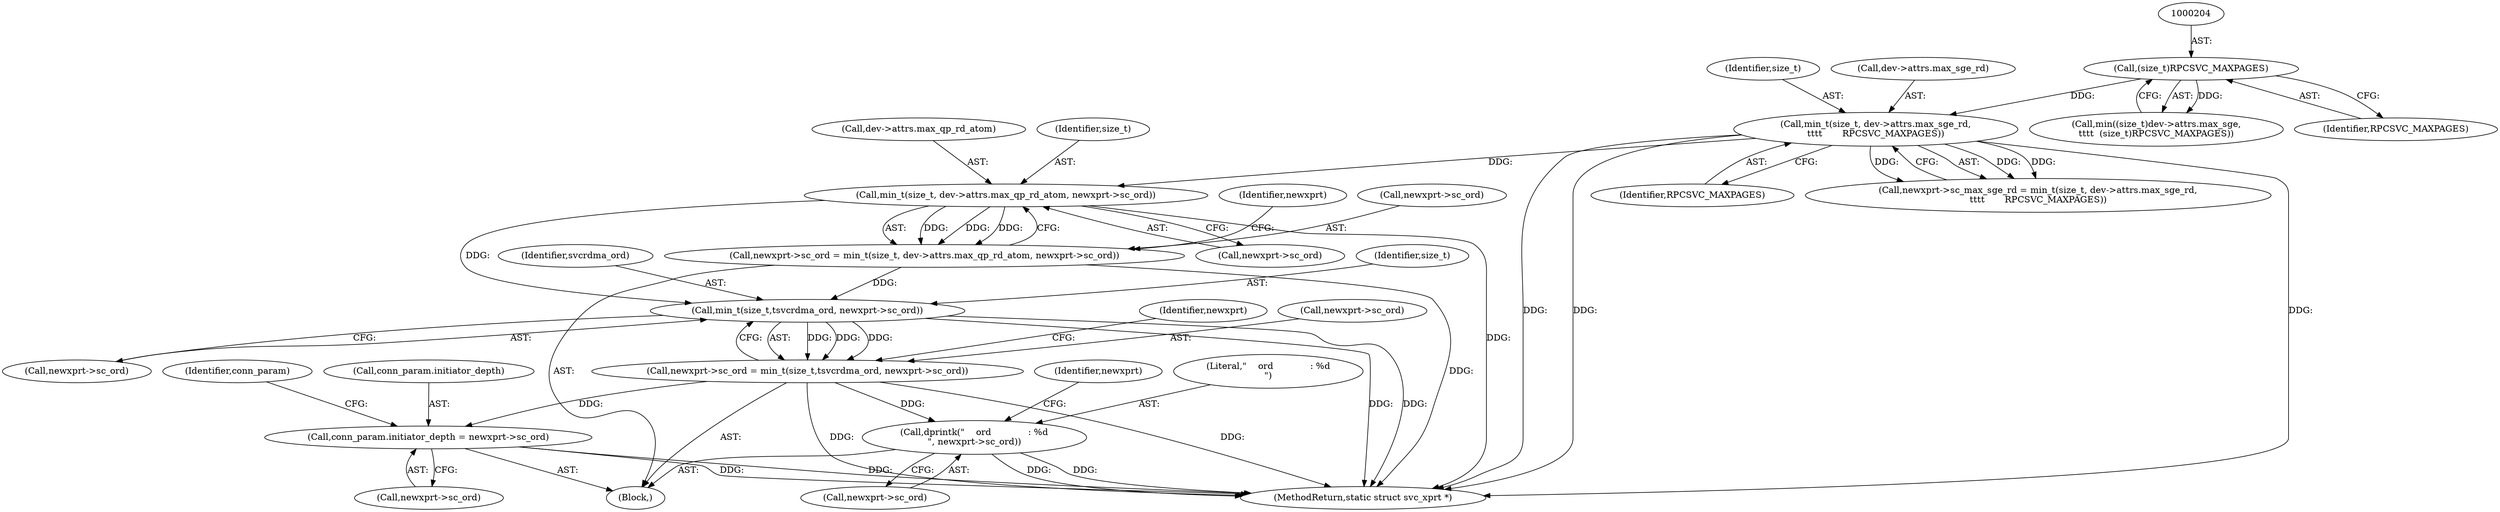 digraph "0_linux_c70422f760c120480fee4de6c38804c72aa26bc1_44@pointer" {
"1000311" [label="(Call,min_t(size_t,\tsvcrdma_ord, newxprt->sc_ord))"];
"1000297" [label="(Call,min_t(size_t, dev->attrs.max_qp_rd_atom, newxprt->sc_ord))"];
"1000210" [label="(Call,min_t(size_t, dev->attrs.max_sge_rd,\n\t\t\t\t       RPCSVC_MAXPAGES))"];
"1000203" [label="(Call,(size_t)RPCSVC_MAXPAGES)"];
"1000293" [label="(Call,newxprt->sc_ord = min_t(size_t, dev->attrs.max_qp_rd_atom, newxprt->sc_ord))"];
"1000307" [label="(Call,newxprt->sc_ord = min_t(size_t,\tsvcrdma_ord, newxprt->sc_ord))"];
"1000658" [label="(Call,conn_param.initiator_depth = newxprt->sc_ord)"];
"1000753" [label="(Call,dprintk(\"    ord             : %d\n\", newxprt->sc_ord))"];
"1000755" [label="(Call,newxprt->sc_ord)"];
"1000217" [label="(Identifier,RPCSVC_MAXPAGES)"];
"1000307" [label="(Call,newxprt->sc_ord = min_t(size_t,\tsvcrdma_ord, newxprt->sc_ord))"];
"1000205" [label="(Identifier,RPCSVC_MAXPAGES)"];
"1000662" [label="(Call,newxprt->sc_ord)"];
"1000298" [label="(Identifier,size_t)"];
"1000206" [label="(Call,newxprt->sc_max_sge_rd = min_t(size_t, dev->attrs.max_sge_rd,\n\t\t\t\t       RPCSVC_MAXPAGES))"];
"1000309" [label="(Identifier,newxprt)"];
"1000210" [label="(Call,min_t(size_t, dev->attrs.max_sge_rd,\n\t\t\t\t       RPCSVC_MAXPAGES))"];
"1000754" [label="(Literal,\"    ord             : %d\n\")"];
"1000761" [label="(Identifier,newxprt)"];
"1000312" [label="(Identifier,size_t)"];
"1000319" [label="(Identifier,newxprt)"];
"1000308" [label="(Call,newxprt->sc_ord)"];
"1000211" [label="(Identifier,size_t)"];
"1000203" [label="(Call,(size_t)RPCSVC_MAXPAGES)"];
"1000311" [label="(Call,min_t(size_t,\tsvcrdma_ord, newxprt->sc_ord))"];
"1000313" [label="(Identifier,svcrdma_ord)"];
"1000212" [label="(Call,dev->attrs.max_sge_rd)"];
"1000753" [label="(Call,dprintk(\"    ord             : %d\n\", newxprt->sc_ord))"];
"1000304" [label="(Call,newxprt->sc_ord)"];
"1000299" [label="(Call,dev->attrs.max_qp_rd_atom)"];
"1000195" [label="(Call,min((size_t)dev->attrs.max_sge,\n\t\t\t\t  (size_t)RPCSVC_MAXPAGES))"];
"1000797" [label="(MethodReturn,static struct svc_xprt *)"];
"1000667" [label="(Identifier,conn_param)"];
"1000297" [label="(Call,min_t(size_t, dev->attrs.max_qp_rd_atom, newxprt->sc_ord))"];
"1000113" [label="(Block,)"];
"1000293" [label="(Call,newxprt->sc_ord = min_t(size_t, dev->attrs.max_qp_rd_atom, newxprt->sc_ord))"];
"1000294" [label="(Call,newxprt->sc_ord)"];
"1000658" [label="(Call,conn_param.initiator_depth = newxprt->sc_ord)"];
"1000314" [label="(Call,newxprt->sc_ord)"];
"1000659" [label="(Call,conn_param.initiator_depth)"];
"1000311" -> "1000307"  [label="AST: "];
"1000311" -> "1000314"  [label="CFG: "];
"1000312" -> "1000311"  [label="AST: "];
"1000313" -> "1000311"  [label="AST: "];
"1000314" -> "1000311"  [label="AST: "];
"1000307" -> "1000311"  [label="CFG: "];
"1000311" -> "1000797"  [label="DDG: "];
"1000311" -> "1000797"  [label="DDG: "];
"1000311" -> "1000307"  [label="DDG: "];
"1000311" -> "1000307"  [label="DDG: "];
"1000311" -> "1000307"  [label="DDG: "];
"1000297" -> "1000311"  [label="DDG: "];
"1000293" -> "1000311"  [label="DDG: "];
"1000297" -> "1000293"  [label="AST: "];
"1000297" -> "1000304"  [label="CFG: "];
"1000298" -> "1000297"  [label="AST: "];
"1000299" -> "1000297"  [label="AST: "];
"1000304" -> "1000297"  [label="AST: "];
"1000293" -> "1000297"  [label="CFG: "];
"1000297" -> "1000797"  [label="DDG: "];
"1000297" -> "1000293"  [label="DDG: "];
"1000297" -> "1000293"  [label="DDG: "];
"1000297" -> "1000293"  [label="DDG: "];
"1000210" -> "1000297"  [label="DDG: "];
"1000210" -> "1000206"  [label="AST: "];
"1000210" -> "1000217"  [label="CFG: "];
"1000211" -> "1000210"  [label="AST: "];
"1000212" -> "1000210"  [label="AST: "];
"1000217" -> "1000210"  [label="AST: "];
"1000206" -> "1000210"  [label="CFG: "];
"1000210" -> "1000797"  [label="DDG: "];
"1000210" -> "1000797"  [label="DDG: "];
"1000210" -> "1000797"  [label="DDG: "];
"1000210" -> "1000206"  [label="DDG: "];
"1000210" -> "1000206"  [label="DDG: "];
"1000210" -> "1000206"  [label="DDG: "];
"1000203" -> "1000210"  [label="DDG: "];
"1000203" -> "1000195"  [label="AST: "];
"1000203" -> "1000205"  [label="CFG: "];
"1000204" -> "1000203"  [label="AST: "];
"1000205" -> "1000203"  [label="AST: "];
"1000195" -> "1000203"  [label="CFG: "];
"1000203" -> "1000195"  [label="DDG: "];
"1000293" -> "1000113"  [label="AST: "];
"1000294" -> "1000293"  [label="AST: "];
"1000309" -> "1000293"  [label="CFG: "];
"1000293" -> "1000797"  [label="DDG: "];
"1000307" -> "1000113"  [label="AST: "];
"1000308" -> "1000307"  [label="AST: "];
"1000319" -> "1000307"  [label="CFG: "];
"1000307" -> "1000797"  [label="DDG: "];
"1000307" -> "1000797"  [label="DDG: "];
"1000307" -> "1000658"  [label="DDG: "];
"1000307" -> "1000753"  [label="DDG: "];
"1000658" -> "1000113"  [label="AST: "];
"1000658" -> "1000662"  [label="CFG: "];
"1000659" -> "1000658"  [label="AST: "];
"1000662" -> "1000658"  [label="AST: "];
"1000667" -> "1000658"  [label="CFG: "];
"1000658" -> "1000797"  [label="DDG: "];
"1000658" -> "1000797"  [label="DDG: "];
"1000753" -> "1000113"  [label="AST: "];
"1000753" -> "1000755"  [label="CFG: "];
"1000754" -> "1000753"  [label="AST: "];
"1000755" -> "1000753"  [label="AST: "];
"1000761" -> "1000753"  [label="CFG: "];
"1000753" -> "1000797"  [label="DDG: "];
"1000753" -> "1000797"  [label="DDG: "];
}
